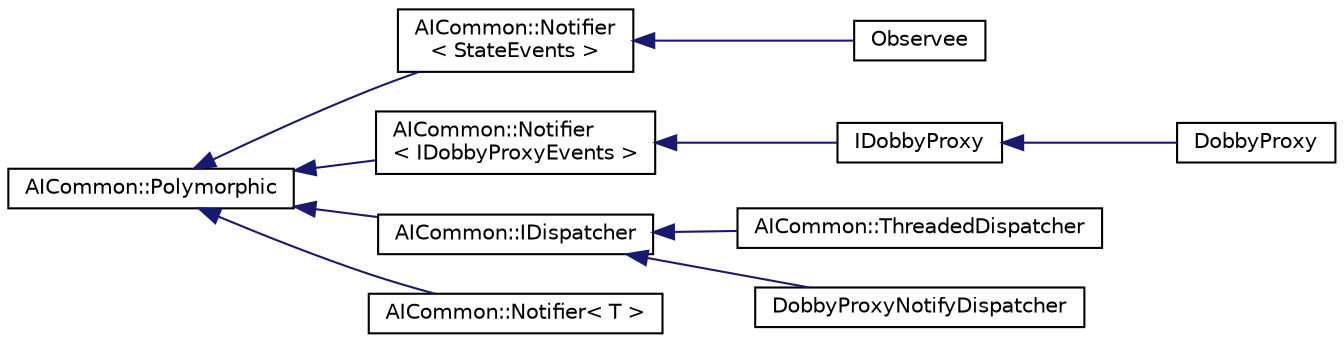 digraph "Graphical Class Hierarchy"
{
 // LATEX_PDF_SIZE
  edge [fontname="Helvetica",fontsize="10",labelfontname="Helvetica",labelfontsize="10"];
  node [fontname="Helvetica",fontsize="10",shape=record];
  rankdir="LR";
  Node0 [label="AICommon::Polymorphic",height=0.2,width=0.4,color="black", fillcolor="white", style="filled",URL="$classAICommon_1_1Polymorphic.html",tooltip="Inherit from this from all types that have virtual functions."];
  Node0 -> Node1 [dir="back",color="midnightblue",fontsize="10",style="solid",fontname="Helvetica"];
  Node1 [label="AICommon::Notifier\l\< StateEvents \>",height=0.2,width=0.4,color="black", fillcolor="white", style="filled",URL="$classAICommon_1_1Notifier.html",tooltip=" "];
  Node1 -> Node2 [dir="back",color="midnightblue",fontsize="10",style="solid",fontname="Helvetica"];
  Node2 [label="Observee",height=0.2,width=0.4,color="black", fillcolor="white", style="filled",URL="$classObservee.html",tooltip=" "];
  Node0 -> Node3 [dir="back",color="midnightblue",fontsize="10",style="solid",fontname="Helvetica"];
  Node3 [label="AICommon::Notifier\l\< IDobbyProxyEvents \>",height=0.2,width=0.4,color="black", fillcolor="white", style="filled",URL="$classAICommon_1_1Notifier.html",tooltip=" "];
  Node3 -> Node4 [dir="back",color="midnightblue",fontsize="10",style="solid",fontname="Helvetica"];
  Node4 [label="IDobbyProxy",height=0.2,width=0.4,color="black", fillcolor="white", style="filled",URL="$classIDobbyProxy.html",tooltip="Wrapper around an IpcService object that provides simpler method calls to the Dobby 'hypervisor' daem..."];
  Node4 -> Node5 [dir="back",color="midnightblue",fontsize="10",style="solid",fontname="Helvetica"];
  Node5 [label="DobbyProxy",height=0.2,width=0.4,color="black", fillcolor="white", style="filled",URL="$classDobbyProxy.html",tooltip="Wrapper around an IpcService object that provides simpler method calls to the dobby daemon."];
  Node0 -> Node6 [dir="back",color="midnightblue",fontsize="10",style="solid",fontname="Helvetica"];
  Node6 [label="AICommon::IDispatcher",height=0.2,width=0.4,color="black", fillcolor="white", style="filled",URL="$classAICommon_1_1IDispatcher.html",tooltip="A dispatcher interface."];
  Node6 -> Node7 [dir="back",color="midnightblue",fontsize="10",style="solid",fontname="Helvetica"];
  Node7 [label="AICommon::ThreadedDispatcher",height=0.2,width=0.4,color="black", fillcolor="white", style="filled",URL="$classAICommon_1_1ThreadedDispatcher.html",tooltip="A dispatcher that does all the work on a single, separate thread started in constructor."];
  Node6 -> Node8 [dir="back",color="midnightblue",fontsize="10",style="solid",fontname="Helvetica"];
  Node8 [label="DobbyProxyNotifyDispatcher",height=0.2,width=0.4,color="black", fillcolor="white", style="filled",URL="$classDobbyProxyNotifyDispatcher.html",tooltip=" "];
  Node0 -> Node9 [dir="back",color="midnightblue",fontsize="10",style="solid",fontname="Helvetica"];
  Node9 [label="AICommon::Notifier\< T \>",height=0.2,width=0.4,color="black", fillcolor="white", style="filled",URL="$classAICommon_1_1Notifier.html",tooltip="A template of observable objects that send notifications defined in interface T."];
}
